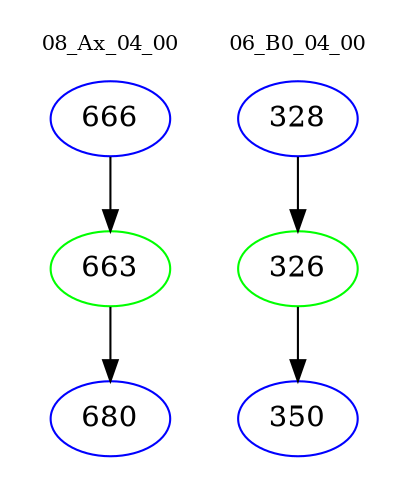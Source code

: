 digraph{
subgraph cluster_0 {
color = white
label = "08_Ax_04_00";
fontsize=10;
T0_666 [label="666", color="blue"]
T0_666 -> T0_663 [color="black"]
T0_663 [label="663", color="green"]
T0_663 -> T0_680 [color="black"]
T0_680 [label="680", color="blue"]
}
subgraph cluster_1 {
color = white
label = "06_B0_04_00";
fontsize=10;
T1_328 [label="328", color="blue"]
T1_328 -> T1_326 [color="black"]
T1_326 [label="326", color="green"]
T1_326 -> T1_350 [color="black"]
T1_350 [label="350", color="blue"]
}
}
